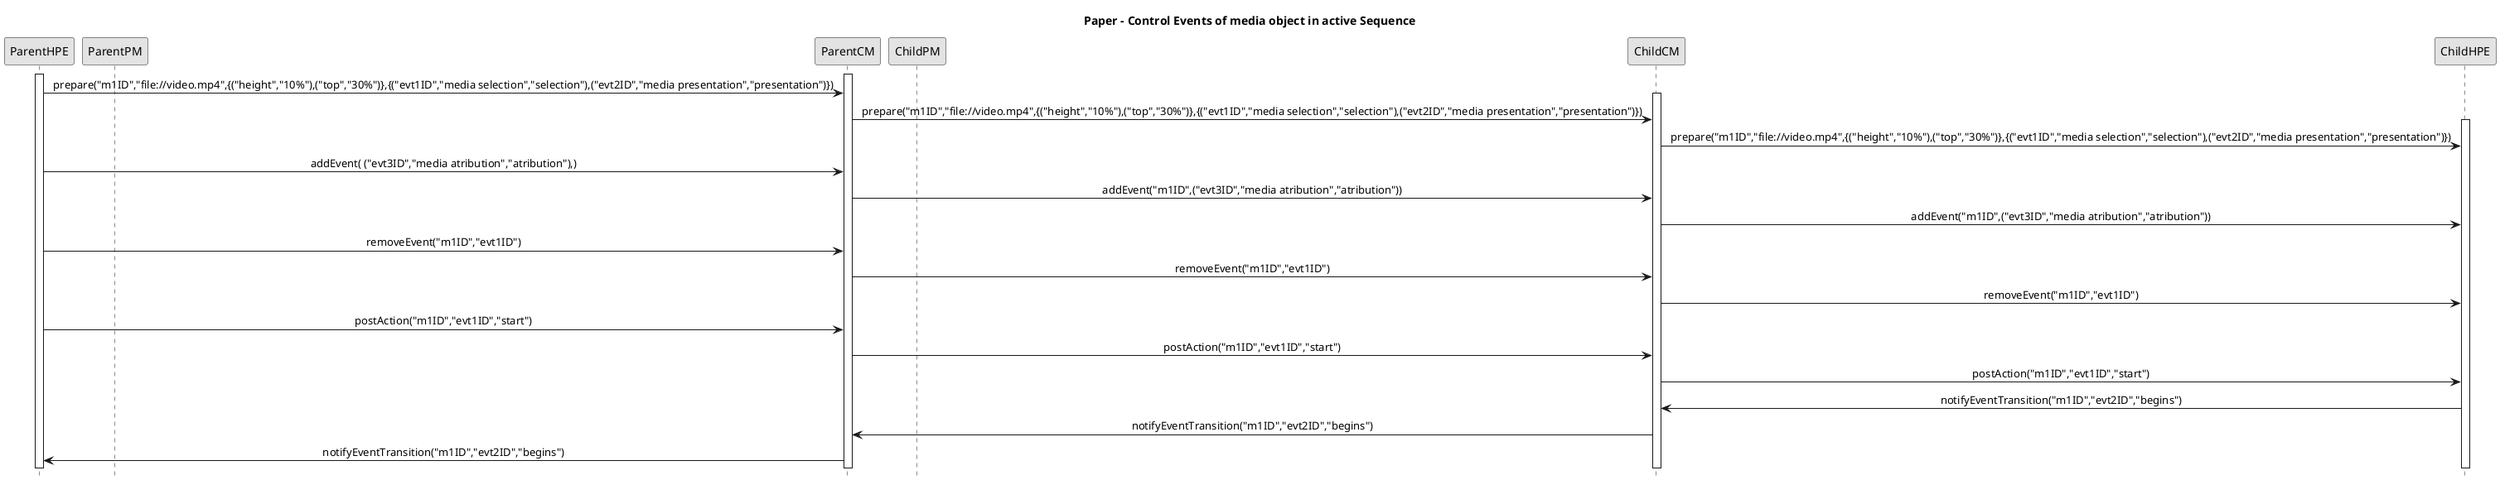 '====================Begining PLANTUML params====================
@startuml
hide footbox
skinparam monochrome true
skinparam sequenceMessageAlign center

participant ParentHPE
participant ParentPM
participant ParentCM
participant ChildPM
participant ChildCM
participant ChildHPE

'====================Paper - Control Events of media object in active Sequence====================
title Paper - Control Events of media object in active Sequence
activate ParentHPE
activate ParentCM
ParentHPE->ParentCM: prepare("m1ID","file://video.mp4",{("height","10%"),("top","30%")},{("evt1ID","media selection","selection"),("evt2ID","media presentation","presentation")})
activate ChildCM
ParentCM->ChildCM:   prepare("m1ID","file://video.mp4",{("height","10%"),("top","30%")},{("evt1ID","media selection","selection"),("evt2ID","media presentation","presentation")})
activate ChildHPE
ChildCM->ChildHPE:   prepare("m1ID","file://video.mp4",{("height","10%"),("top","30%")},{("evt1ID","media selection","selection"),("evt2ID","media presentation","presentation")})
ParentHPE->ParentCM: addEvent( ("evt3ID","media atribution","atribution"),)
ParentCM->ChildCM:   addEvent("m1ID",("evt3ID","media atribution","atribution"))
ChildCM->ChildHPE:   addEvent("m1ID",("evt3ID","media atribution","atribution"))
ParentHPE->ParentCM: removeEvent("m1ID","evt1ID")
ParentCM->ChildCM:   removeEvent("m1ID","evt1ID")
ChildCM->ChildHPE:   removeEvent("m1ID","evt1ID")
ParentHPE->ParentCM: postAction("m1ID","evt1ID","start")
ParentCM->ChildCM:   postAction("m1ID","evt1ID","start")
ChildCM->ChildHPE:   postAction("m1ID","evt1ID","start")
ChildHPE->ChildCM:   notifyEventTransition("m1ID","evt2ID","begins")
ChildCM->ParentCM:   notifyEventTransition("m1ID","evt2ID","begins")
ParentCM->ParentHPE: notifyEventTransition("m1ID","evt2ID","begins")

'====================Ending PLANTUML params====================
@enduml